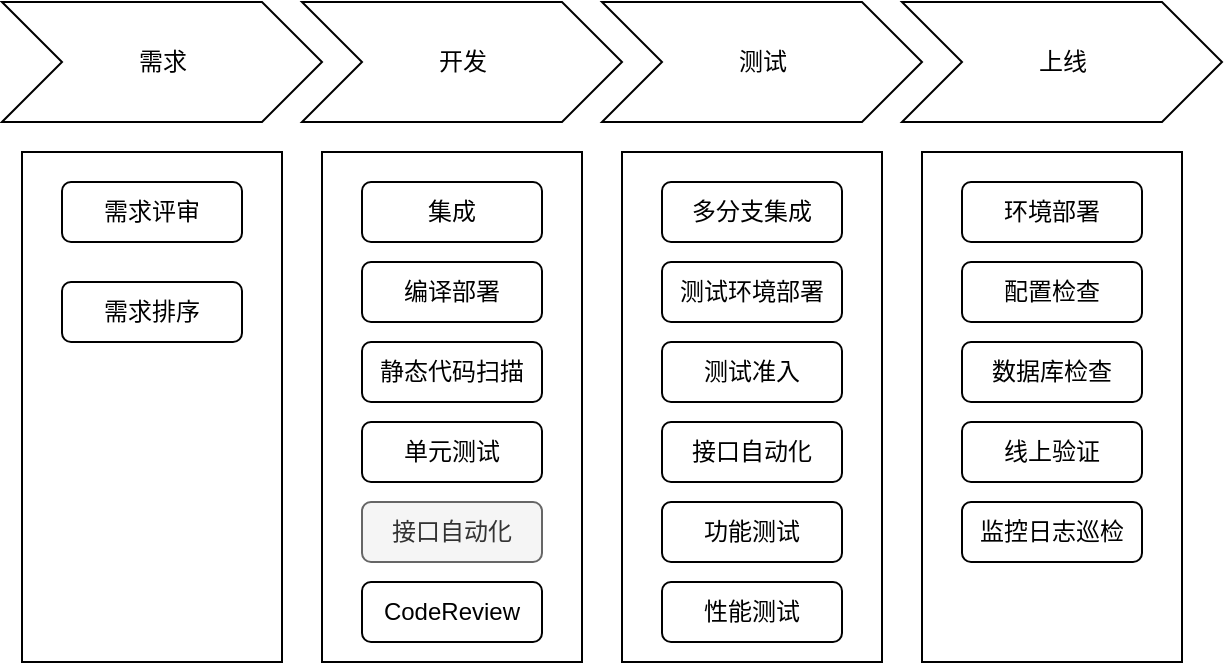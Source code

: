 <mxfile version="22.1.11" type="github">
  <diagram name="第 1 页" id="ehKWY3cc1yErqwrDYBh7">
    <mxGraphModel dx="938" dy="402" grid="1" gridSize="10" guides="1" tooltips="1" connect="1" arrows="1" fold="1" page="1" pageScale="1" pageWidth="827" pageHeight="1169" math="0" shadow="0">
      <root>
        <mxCell id="0" />
        <mxCell id="1" parent="0" />
        <mxCell id="KDs0bX7uzYIPwRsgv62y-19" value="" style="rounded=0;whiteSpace=wrap;html=1;" vertex="1" parent="1">
          <mxGeometry x="510" y="135" width="130" height="255" as="geometry" />
        </mxCell>
        <mxCell id="KDs0bX7uzYIPwRsgv62y-18" value="" style="rounded=0;whiteSpace=wrap;html=1;" vertex="1" parent="1">
          <mxGeometry x="360" y="135" width="130" height="255" as="geometry" />
        </mxCell>
        <mxCell id="KDs0bX7uzYIPwRsgv62y-17" value="" style="rounded=0;whiteSpace=wrap;html=1;" vertex="1" parent="1">
          <mxGeometry x="210" y="135" width="130" height="255" as="geometry" />
        </mxCell>
        <mxCell id="KDs0bX7uzYIPwRsgv62y-1" value="集成" style="rounded=1;whiteSpace=wrap;html=1;" vertex="1" parent="1">
          <mxGeometry x="230" y="150" width="90" height="30" as="geometry" />
        </mxCell>
        <mxCell id="KDs0bX7uzYIPwRsgv62y-2" value="静态代码扫描" style="rounded=1;whiteSpace=wrap;html=1;" vertex="1" parent="1">
          <mxGeometry x="230" y="230" width="90" height="30" as="geometry" />
        </mxCell>
        <mxCell id="KDs0bX7uzYIPwRsgv62y-3" value="编译部署" style="rounded=1;whiteSpace=wrap;html=1;" vertex="1" parent="1">
          <mxGeometry x="230" y="190" width="90" height="30" as="geometry" />
        </mxCell>
        <mxCell id="KDs0bX7uzYIPwRsgv62y-4" value="单元测试" style="rounded=1;whiteSpace=wrap;html=1;" vertex="1" parent="1">
          <mxGeometry x="230" y="270" width="90" height="30" as="geometry" />
        </mxCell>
        <mxCell id="KDs0bX7uzYIPwRsgv62y-5" value="接口自动化" style="rounded=1;whiteSpace=wrap;html=1;fillColor=#f5f5f5;fontColor=#333333;strokeColor=#666666;" vertex="1" parent="1">
          <mxGeometry x="230" y="310" width="90" height="30" as="geometry" />
        </mxCell>
        <mxCell id="KDs0bX7uzYIPwRsgv62y-6" value="CodeReview" style="rounded=1;whiteSpace=wrap;html=1;" vertex="1" parent="1">
          <mxGeometry x="230" y="350" width="90" height="30" as="geometry" />
        </mxCell>
        <mxCell id="KDs0bX7uzYIPwRsgv62y-7" value="多分支集成" style="rounded=1;whiteSpace=wrap;html=1;" vertex="1" parent="1">
          <mxGeometry x="380" y="150" width="90" height="30" as="geometry" />
        </mxCell>
        <mxCell id="KDs0bX7uzYIPwRsgv62y-8" value="测试环境部署" style="rounded=1;whiteSpace=wrap;html=1;" vertex="1" parent="1">
          <mxGeometry x="380" y="190" width="90" height="30" as="geometry" />
        </mxCell>
        <mxCell id="KDs0bX7uzYIPwRsgv62y-9" value="接口自动化" style="rounded=1;whiteSpace=wrap;html=1;" vertex="1" parent="1">
          <mxGeometry x="380" y="270" width="90" height="30" as="geometry" />
        </mxCell>
        <mxCell id="KDs0bX7uzYIPwRsgv62y-10" value="功能测试" style="rounded=1;whiteSpace=wrap;html=1;" vertex="1" parent="1">
          <mxGeometry x="380" y="310" width="90" height="30" as="geometry" />
        </mxCell>
        <mxCell id="KDs0bX7uzYIPwRsgv62y-11" value="性能测试" style="rounded=1;whiteSpace=wrap;html=1;" vertex="1" parent="1">
          <mxGeometry x="380" y="350" width="90" height="30" as="geometry" />
        </mxCell>
        <mxCell id="KDs0bX7uzYIPwRsgv62y-12" value="环境部署" style="rounded=1;whiteSpace=wrap;html=1;" vertex="1" parent="1">
          <mxGeometry x="530" y="150" width="90" height="30" as="geometry" />
        </mxCell>
        <mxCell id="KDs0bX7uzYIPwRsgv62y-13" value="配置检查" style="rounded=1;whiteSpace=wrap;html=1;" vertex="1" parent="1">
          <mxGeometry x="530" y="190" width="90" height="30" as="geometry" />
        </mxCell>
        <mxCell id="KDs0bX7uzYIPwRsgv62y-14" value="数据库检查" style="rounded=1;whiteSpace=wrap;html=1;" vertex="1" parent="1">
          <mxGeometry x="530" y="230" width="90" height="30" as="geometry" />
        </mxCell>
        <mxCell id="KDs0bX7uzYIPwRsgv62y-15" value="线上验证" style="rounded=1;whiteSpace=wrap;html=1;" vertex="1" parent="1">
          <mxGeometry x="530" y="270" width="90" height="30" as="geometry" />
        </mxCell>
        <mxCell id="KDs0bX7uzYIPwRsgv62y-16" value="监控日志巡检" style="rounded=1;whiteSpace=wrap;html=1;" vertex="1" parent="1">
          <mxGeometry x="530" y="310" width="90" height="30" as="geometry" />
        </mxCell>
        <mxCell id="KDs0bX7uzYIPwRsgv62y-20" value="开发" style="html=1;shadow=0;dashed=0;align=center;verticalAlign=middle;shape=mxgraph.arrows2.arrow;dy=0;dx=30;notch=30;" vertex="1" parent="1">
          <mxGeometry x="200" y="60" width="160" height="60" as="geometry" />
        </mxCell>
        <mxCell id="KDs0bX7uzYIPwRsgv62y-21" value="测试" style="html=1;shadow=0;dashed=0;align=center;verticalAlign=middle;shape=mxgraph.arrows2.arrow;dy=0;dx=30;notch=30;" vertex="1" parent="1">
          <mxGeometry x="350" y="60" width="160" height="60" as="geometry" />
        </mxCell>
        <mxCell id="KDs0bX7uzYIPwRsgv62y-22" value="上线" style="html=1;shadow=0;dashed=0;align=center;verticalAlign=middle;shape=mxgraph.arrows2.arrow;dy=0;dx=30;notch=30;" vertex="1" parent="1">
          <mxGeometry x="500" y="60" width="160" height="60" as="geometry" />
        </mxCell>
        <mxCell id="KDs0bX7uzYIPwRsgv62y-23" value="需求" style="html=1;shadow=0;dashed=0;align=center;verticalAlign=middle;shape=mxgraph.arrows2.arrow;dy=0;dx=30;notch=30;" vertex="1" parent="1">
          <mxGeometry x="50" y="60" width="160" height="60" as="geometry" />
        </mxCell>
        <mxCell id="KDs0bX7uzYIPwRsgv62y-24" value="" style="rounded=0;whiteSpace=wrap;html=1;" vertex="1" parent="1">
          <mxGeometry x="60" y="135" width="130" height="255" as="geometry" />
        </mxCell>
        <mxCell id="KDs0bX7uzYIPwRsgv62y-26" value="需求评审" style="rounded=1;whiteSpace=wrap;html=1;" vertex="1" parent="1">
          <mxGeometry x="80" y="150" width="90" height="30" as="geometry" />
        </mxCell>
        <mxCell id="KDs0bX7uzYIPwRsgv62y-27" value="测试准入" style="rounded=1;whiteSpace=wrap;html=1;" vertex="1" parent="1">
          <mxGeometry x="380" y="230" width="90" height="30" as="geometry" />
        </mxCell>
        <mxCell id="KDs0bX7uzYIPwRsgv62y-28" value="需求排序" style="rounded=1;whiteSpace=wrap;html=1;" vertex="1" parent="1">
          <mxGeometry x="80" y="200" width="90" height="30" as="geometry" />
        </mxCell>
      </root>
    </mxGraphModel>
  </diagram>
</mxfile>
